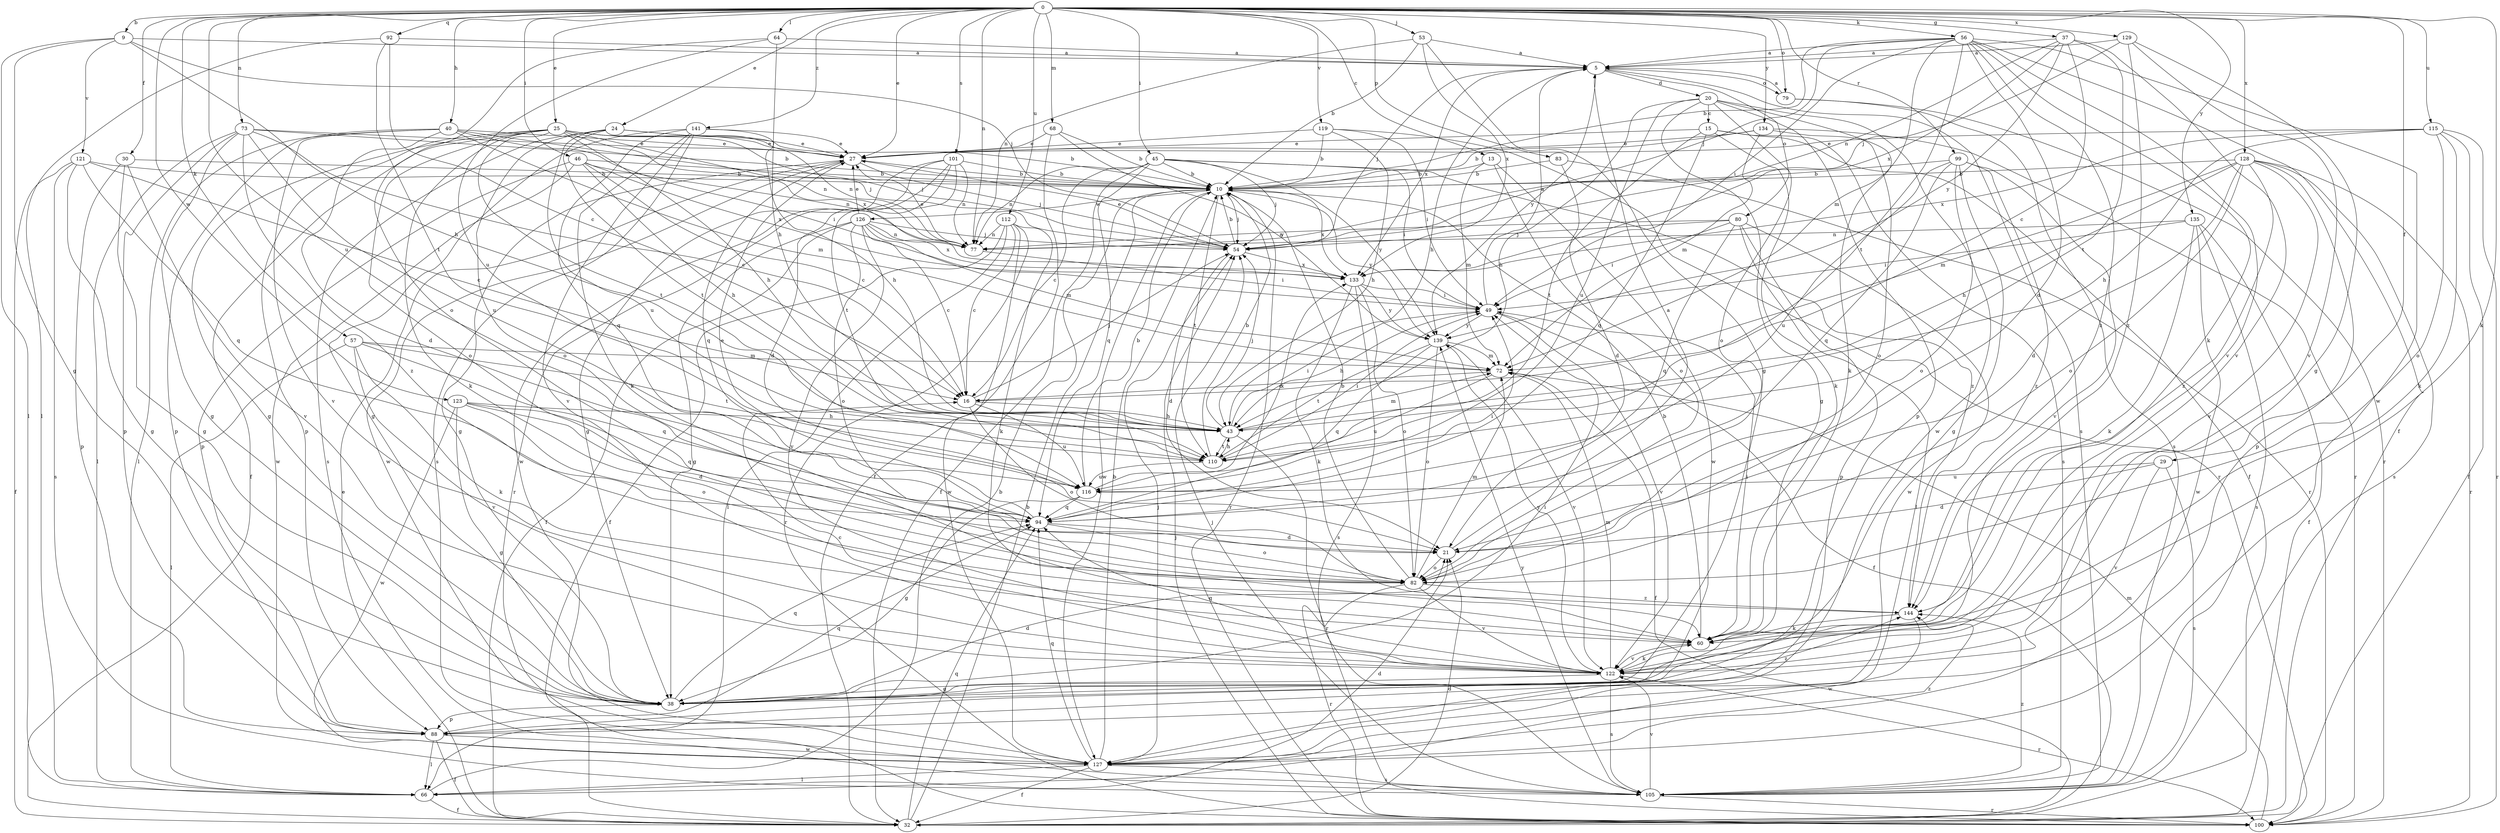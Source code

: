 strict digraph  {
0;
5;
9;
10;
13;
15;
16;
20;
21;
24;
25;
27;
29;
30;
32;
37;
38;
40;
43;
45;
46;
49;
53;
54;
56;
57;
60;
64;
66;
68;
72;
73;
77;
79;
80;
82;
83;
88;
92;
94;
99;
100;
101;
105;
110;
112;
115;
116;
119;
121;
122;
123;
126;
127;
128;
129;
133;
134;
135;
139;
141;
144;
0 -> 9  [label=b];
0 -> 13  [label=c];
0 -> 24  [label=e];
0 -> 25  [label=e];
0 -> 27  [label=e];
0 -> 29  [label=f];
0 -> 30  [label=f];
0 -> 37  [label=g];
0 -> 40  [label=h];
0 -> 45  [label=i];
0 -> 46  [label=i];
0 -> 53  [label=j];
0 -> 56  [label=k];
0 -> 57  [label=k];
0 -> 60  [label=k];
0 -> 64  [label=l];
0 -> 68  [label=m];
0 -> 73  [label=n];
0 -> 77  [label=n];
0 -> 79  [label=o];
0 -> 83  [label=p];
0 -> 92  [label=q];
0 -> 99  [label=r];
0 -> 101  [label=s];
0 -> 112  [label=u];
0 -> 115  [label=u];
0 -> 116  [label=u];
0 -> 119  [label=v];
0 -> 123  [label=w];
0 -> 128  [label=x];
0 -> 129  [label=x];
0 -> 134  [label=y];
0 -> 135  [label=y];
0 -> 141  [label=z];
5 -> 20  [label=d];
5 -> 43  [label=h];
5 -> 54  [label=j];
5 -> 79  [label=o];
5 -> 80  [label=o];
5 -> 105  [label=s];
5 -> 133  [label=x];
5 -> 139  [label=y];
9 -> 5  [label=a];
9 -> 38  [label=g];
9 -> 43  [label=h];
9 -> 54  [label=j];
9 -> 66  [label=l];
9 -> 121  [label=v];
10 -> 54  [label=j];
10 -> 100  [label=r];
10 -> 110  [label=t];
10 -> 126  [label=w];
10 -> 127  [label=w];
10 -> 133  [label=x];
10 -> 139  [label=y];
13 -> 10  [label=b];
13 -> 72  [label=m];
13 -> 82  [label=o];
13 -> 127  [label=w];
15 -> 27  [label=e];
15 -> 32  [label=f];
15 -> 60  [label=k];
15 -> 94  [label=q];
15 -> 105  [label=s];
15 -> 110  [label=t];
16 -> 43  [label=h];
16 -> 54  [label=j];
16 -> 82  [label=o];
16 -> 116  [label=u];
20 -> 15  [label=c];
20 -> 38  [label=g];
20 -> 43  [label=h];
20 -> 60  [label=k];
20 -> 82  [label=o];
20 -> 88  [label=p];
20 -> 116  [label=u];
20 -> 127  [label=w];
21 -> 5  [label=a];
21 -> 82  [label=o];
24 -> 27  [label=e];
24 -> 77  [label=n];
24 -> 82  [label=o];
24 -> 105  [label=s];
24 -> 110  [label=t];
24 -> 116  [label=u];
25 -> 10  [label=b];
25 -> 27  [label=e];
25 -> 32  [label=f];
25 -> 38  [label=g];
25 -> 43  [label=h];
25 -> 54  [label=j];
25 -> 60  [label=k];
25 -> 77  [label=n];
25 -> 82  [label=o];
25 -> 88  [label=p];
25 -> 110  [label=t];
25 -> 133  [label=x];
27 -> 10  [label=b];
27 -> 38  [label=g];
27 -> 54  [label=j];
27 -> 94  [label=q];
27 -> 127  [label=w];
29 -> 21  [label=d];
29 -> 105  [label=s];
29 -> 116  [label=u];
29 -> 122  [label=v];
30 -> 10  [label=b];
30 -> 38  [label=g];
30 -> 88  [label=p];
30 -> 122  [label=v];
32 -> 10  [label=b];
32 -> 21  [label=d];
32 -> 27  [label=e];
32 -> 94  [label=q];
37 -> 5  [label=a];
37 -> 16  [label=c];
37 -> 77  [label=n];
37 -> 110  [label=t];
37 -> 122  [label=v];
37 -> 133  [label=x];
37 -> 139  [label=y];
38 -> 21  [label=d];
38 -> 49  [label=i];
38 -> 88  [label=p];
38 -> 94  [label=q];
38 -> 144  [label=z];
40 -> 21  [label=d];
40 -> 27  [label=e];
40 -> 49  [label=i];
40 -> 54  [label=j];
40 -> 66  [label=l];
40 -> 72  [label=m];
40 -> 88  [label=p];
40 -> 122  [label=v];
43 -> 49  [label=i];
43 -> 54  [label=j];
43 -> 72  [label=m];
43 -> 100  [label=r];
43 -> 110  [label=t];
45 -> 10  [label=b];
45 -> 16  [label=c];
45 -> 32  [label=f];
45 -> 49  [label=i];
45 -> 54  [label=j];
45 -> 77  [label=n];
45 -> 94  [label=q];
45 -> 139  [label=y];
45 -> 144  [label=z];
46 -> 10  [label=b];
46 -> 16  [label=c];
46 -> 43  [label=h];
46 -> 77  [label=n];
46 -> 88  [label=p];
46 -> 127  [label=w];
46 -> 133  [label=x];
49 -> 5  [label=a];
49 -> 32  [label=f];
49 -> 43  [label=h];
49 -> 122  [label=v];
49 -> 139  [label=y];
53 -> 5  [label=a];
53 -> 10  [label=b];
53 -> 38  [label=g];
53 -> 77  [label=n];
53 -> 133  [label=x];
54 -> 10  [label=b];
54 -> 21  [label=d];
54 -> 27  [label=e];
54 -> 133  [label=x];
56 -> 5  [label=a];
56 -> 10  [label=b];
56 -> 21  [label=d];
56 -> 32  [label=f];
56 -> 49  [label=i];
56 -> 54  [label=j];
56 -> 60  [label=k];
56 -> 72  [label=m];
56 -> 110  [label=t];
56 -> 122  [label=v];
56 -> 127  [label=w];
56 -> 144  [label=z];
57 -> 60  [label=k];
57 -> 66  [label=l];
57 -> 72  [label=m];
57 -> 94  [label=q];
57 -> 110  [label=t];
57 -> 122  [label=v];
60 -> 10  [label=b];
60 -> 49  [label=i];
60 -> 122  [label=v];
64 -> 5  [label=a];
64 -> 43  [label=h];
64 -> 82  [label=o];
64 -> 116  [label=u];
66 -> 10  [label=b];
66 -> 21  [label=d];
66 -> 32  [label=f];
68 -> 10  [label=b];
68 -> 27  [label=e];
68 -> 32  [label=f];
68 -> 139  [label=y];
72 -> 16  [label=c];
72 -> 32  [label=f];
72 -> 116  [label=u];
73 -> 10  [label=b];
73 -> 16  [label=c];
73 -> 27  [label=e];
73 -> 38  [label=g];
73 -> 66  [label=l];
73 -> 88  [label=p];
73 -> 116  [label=u];
73 -> 144  [label=z];
77 -> 27  [label=e];
77 -> 49  [label=i];
79 -> 5  [label=a];
79 -> 100  [label=r];
79 -> 105  [label=s];
80 -> 49  [label=i];
80 -> 54  [label=j];
80 -> 66  [label=l];
80 -> 77  [label=n];
80 -> 88  [label=p];
80 -> 94  [label=q];
80 -> 127  [label=w];
82 -> 10  [label=b];
82 -> 72  [label=m];
82 -> 100  [label=r];
82 -> 122  [label=v];
82 -> 144  [label=z];
83 -> 10  [label=b];
83 -> 21  [label=d];
83 -> 100  [label=r];
88 -> 32  [label=f];
88 -> 66  [label=l];
88 -> 94  [label=q];
88 -> 127  [label=w];
92 -> 5  [label=a];
92 -> 16  [label=c];
92 -> 66  [label=l];
92 -> 110  [label=t];
94 -> 21  [label=d];
94 -> 27  [label=e];
94 -> 49  [label=i];
94 -> 82  [label=o];
99 -> 10  [label=b];
99 -> 38  [label=g];
99 -> 82  [label=o];
99 -> 94  [label=q];
99 -> 116  [label=u];
99 -> 122  [label=v];
99 -> 144  [label=z];
100 -> 54  [label=j];
100 -> 72  [label=m];
101 -> 10  [label=b];
101 -> 21  [label=d];
101 -> 38  [label=g];
101 -> 77  [label=n];
101 -> 100  [label=r];
101 -> 110  [label=t];
101 -> 127  [label=w];
105 -> 54  [label=j];
105 -> 100  [label=r];
105 -> 122  [label=v];
105 -> 139  [label=y];
105 -> 144  [label=z];
110 -> 10  [label=b];
110 -> 43  [label=h];
110 -> 49  [label=i];
110 -> 116  [label=u];
112 -> 16  [label=c];
112 -> 32  [label=f];
112 -> 60  [label=k];
112 -> 66  [label=l];
112 -> 77  [label=n];
112 -> 100  [label=r];
112 -> 127  [label=w];
115 -> 27  [label=e];
115 -> 32  [label=f];
115 -> 43  [label=h];
115 -> 60  [label=k];
115 -> 82  [label=o];
115 -> 100  [label=r];
115 -> 133  [label=x];
116 -> 10  [label=b];
116 -> 38  [label=g];
116 -> 94  [label=q];
116 -> 133  [label=x];
119 -> 10  [label=b];
119 -> 27  [label=e];
119 -> 43  [label=h];
119 -> 49  [label=i];
119 -> 100  [label=r];
121 -> 10  [label=b];
121 -> 16  [label=c];
121 -> 32  [label=f];
121 -> 38  [label=g];
121 -> 94  [label=q];
121 -> 105  [label=s];
122 -> 16  [label=c];
122 -> 38  [label=g];
122 -> 60  [label=k];
122 -> 72  [label=m];
122 -> 94  [label=q];
122 -> 100  [label=r];
122 -> 105  [label=s];
122 -> 139  [label=y];
123 -> 21  [label=d];
123 -> 38  [label=g];
123 -> 43  [label=h];
123 -> 82  [label=o];
123 -> 94  [label=q];
123 -> 127  [label=w];
126 -> 16  [label=c];
126 -> 27  [label=e];
126 -> 32  [label=f];
126 -> 38  [label=g];
126 -> 54  [label=j];
126 -> 72  [label=m];
126 -> 77  [label=n];
126 -> 82  [label=o];
126 -> 122  [label=v];
126 -> 133  [label=x];
127 -> 10  [label=b];
127 -> 32  [label=f];
127 -> 54  [label=j];
127 -> 66  [label=l];
127 -> 94  [label=q];
127 -> 105  [label=s];
127 -> 144  [label=z];
128 -> 10  [label=b];
128 -> 21  [label=d];
128 -> 43  [label=h];
128 -> 72  [label=m];
128 -> 82  [label=o];
128 -> 88  [label=p];
128 -> 100  [label=r];
128 -> 105  [label=s];
128 -> 122  [label=v];
128 -> 144  [label=z];
129 -> 5  [label=a];
129 -> 38  [label=g];
129 -> 54  [label=j];
129 -> 122  [label=v];
129 -> 144  [label=z];
133 -> 49  [label=i];
133 -> 60  [label=k];
133 -> 82  [label=o];
133 -> 105  [label=s];
133 -> 139  [label=y];
134 -> 10  [label=b];
134 -> 27  [label=e];
134 -> 72  [label=m];
134 -> 82  [label=o];
134 -> 100  [label=r];
135 -> 32  [label=f];
135 -> 49  [label=i];
135 -> 60  [label=k];
135 -> 77  [label=n];
135 -> 105  [label=s];
135 -> 127  [label=w];
139 -> 72  [label=m];
139 -> 82  [label=o];
139 -> 94  [label=q];
139 -> 110  [label=t];
139 -> 122  [label=v];
141 -> 27  [label=e];
141 -> 38  [label=g];
141 -> 43  [label=h];
141 -> 60  [label=k];
141 -> 94  [label=q];
141 -> 105  [label=s];
141 -> 122  [label=v];
144 -> 60  [label=k];
144 -> 127  [label=w];
}
